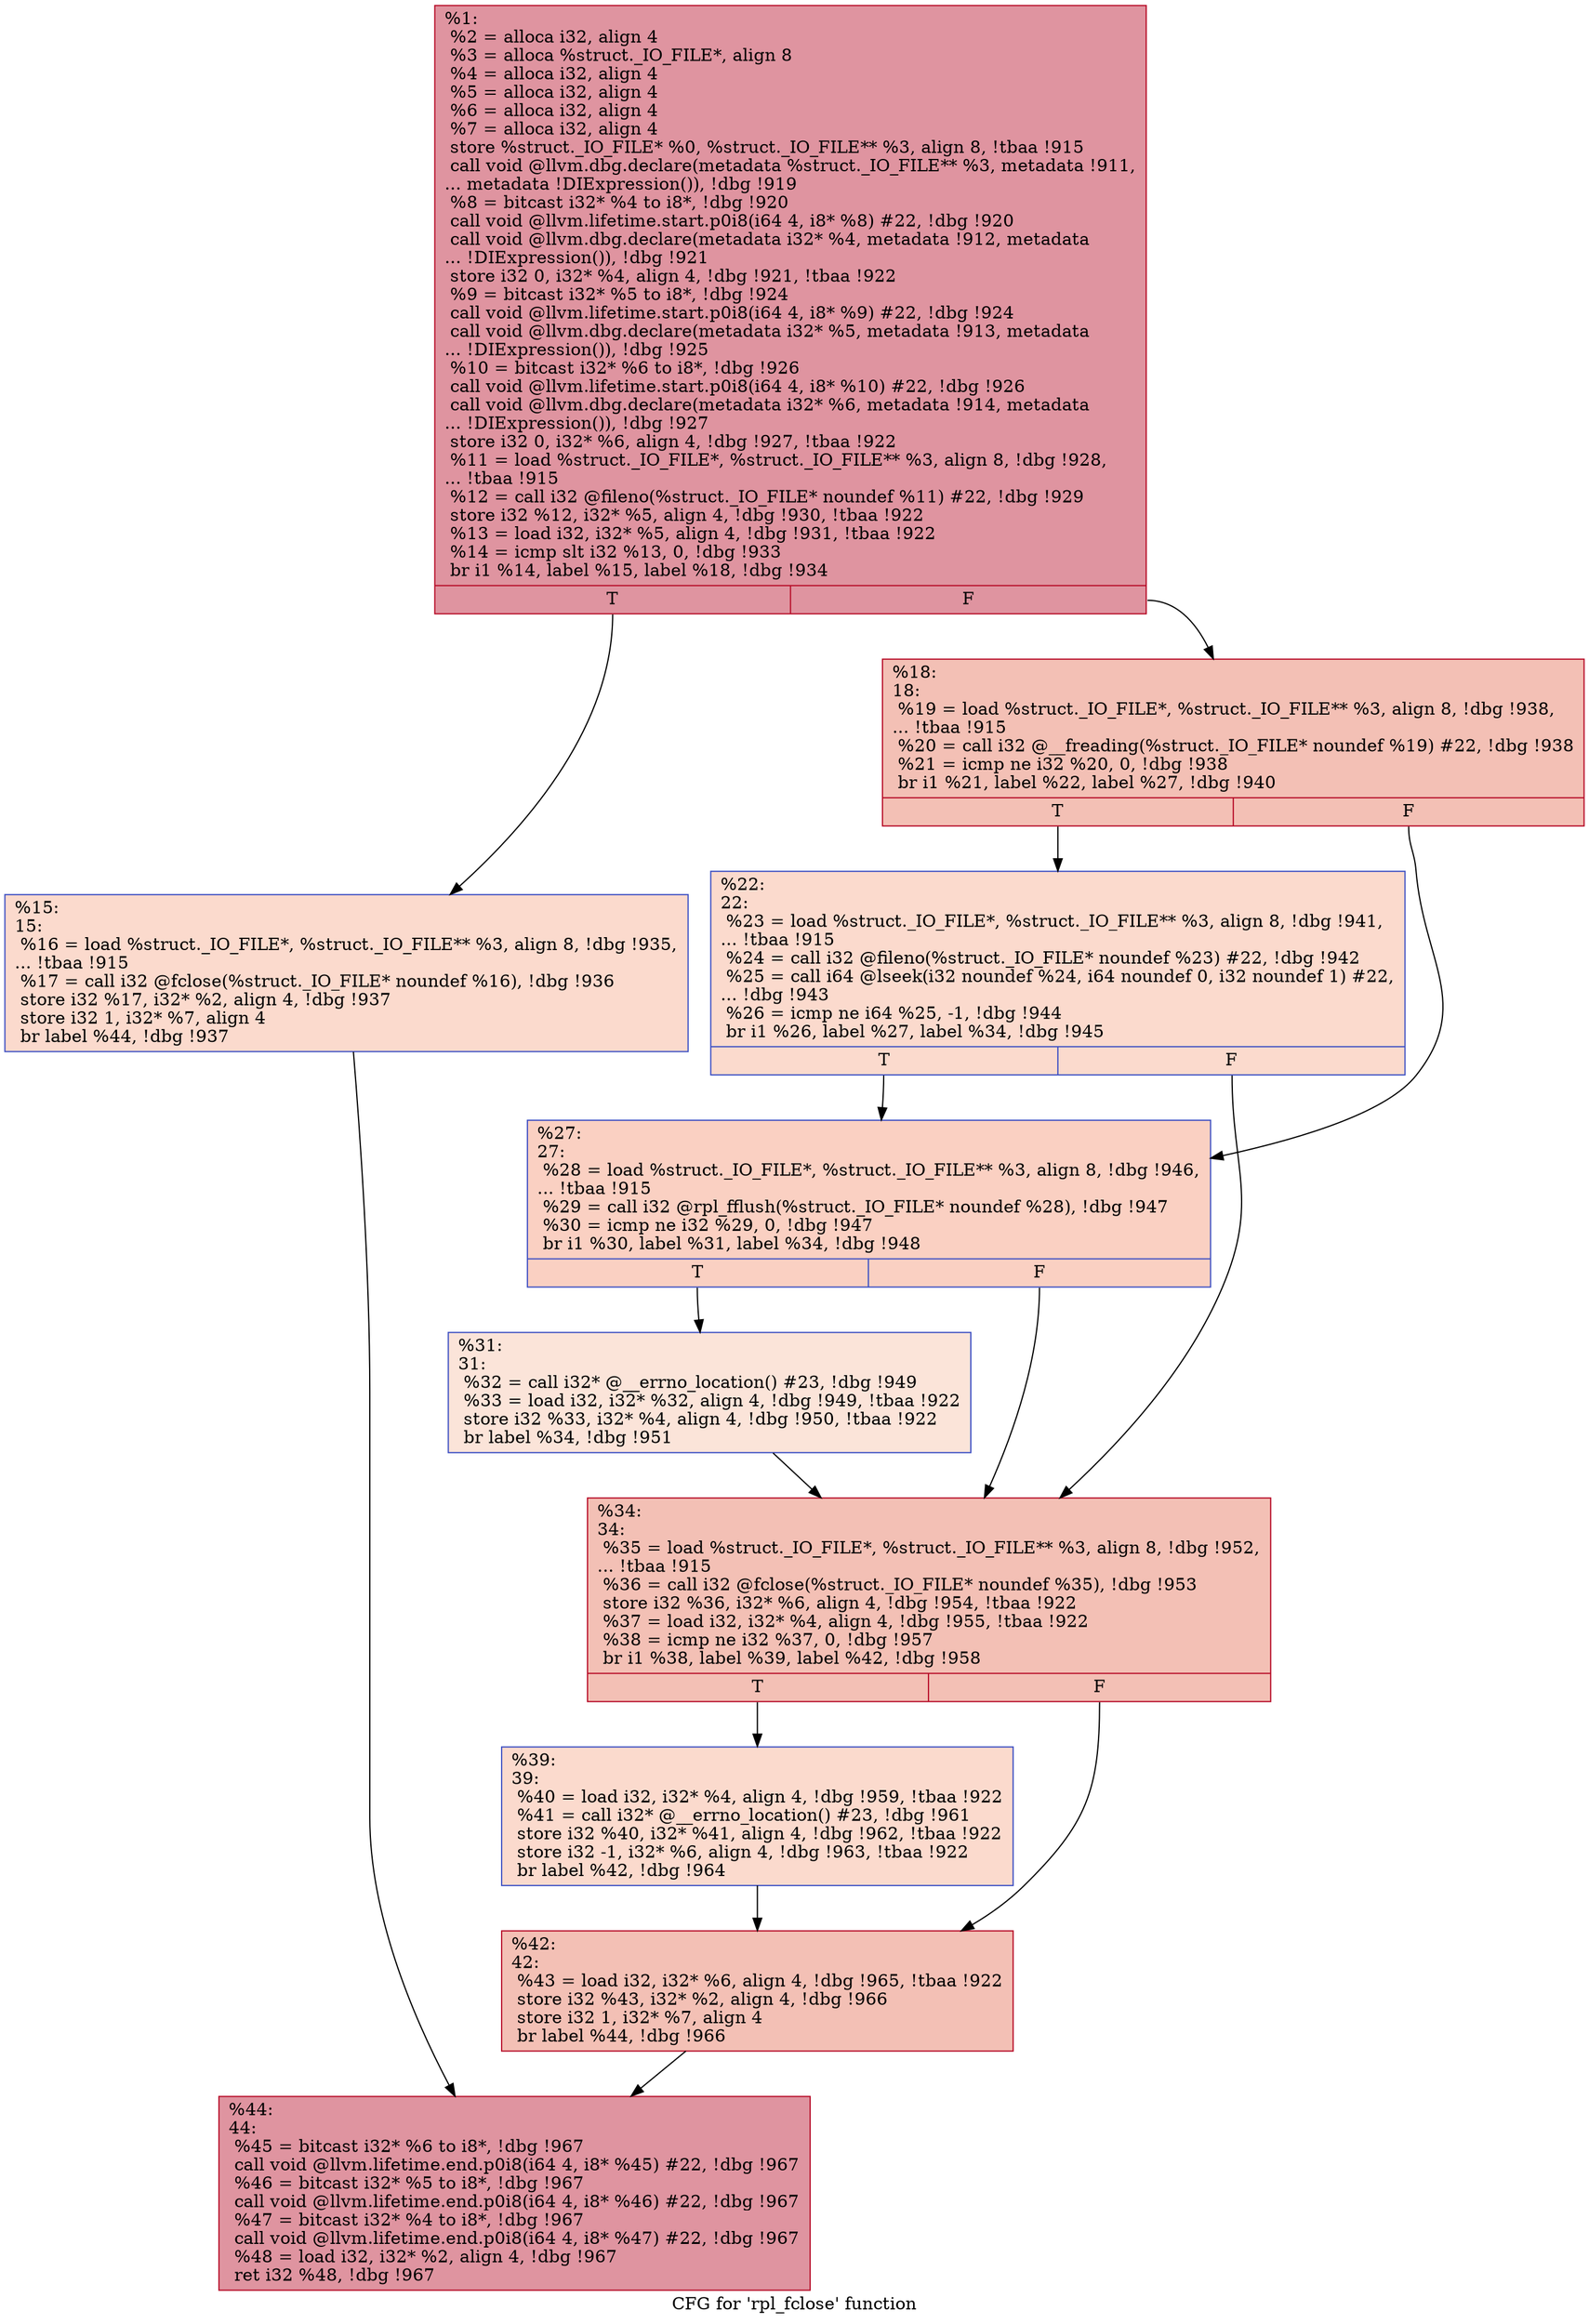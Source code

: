 digraph "CFG for 'rpl_fclose' function" {
	label="CFG for 'rpl_fclose' function";

	Node0x13c5360 [shape=record,color="#b70d28ff", style=filled, fillcolor="#b70d2870",label="{%1:\l  %2 = alloca i32, align 4\l  %3 = alloca %struct._IO_FILE*, align 8\l  %4 = alloca i32, align 4\l  %5 = alloca i32, align 4\l  %6 = alloca i32, align 4\l  %7 = alloca i32, align 4\l  store %struct._IO_FILE* %0, %struct._IO_FILE** %3, align 8, !tbaa !915\l  call void @llvm.dbg.declare(metadata %struct._IO_FILE** %3, metadata !911,\l... metadata !DIExpression()), !dbg !919\l  %8 = bitcast i32* %4 to i8*, !dbg !920\l  call void @llvm.lifetime.start.p0i8(i64 4, i8* %8) #22, !dbg !920\l  call void @llvm.dbg.declare(metadata i32* %4, metadata !912, metadata\l... !DIExpression()), !dbg !921\l  store i32 0, i32* %4, align 4, !dbg !921, !tbaa !922\l  %9 = bitcast i32* %5 to i8*, !dbg !924\l  call void @llvm.lifetime.start.p0i8(i64 4, i8* %9) #22, !dbg !924\l  call void @llvm.dbg.declare(metadata i32* %5, metadata !913, metadata\l... !DIExpression()), !dbg !925\l  %10 = bitcast i32* %6 to i8*, !dbg !926\l  call void @llvm.lifetime.start.p0i8(i64 4, i8* %10) #22, !dbg !926\l  call void @llvm.dbg.declare(metadata i32* %6, metadata !914, metadata\l... !DIExpression()), !dbg !927\l  store i32 0, i32* %6, align 4, !dbg !927, !tbaa !922\l  %11 = load %struct._IO_FILE*, %struct._IO_FILE** %3, align 8, !dbg !928,\l... !tbaa !915\l  %12 = call i32 @fileno(%struct._IO_FILE* noundef %11) #22, !dbg !929\l  store i32 %12, i32* %5, align 4, !dbg !930, !tbaa !922\l  %13 = load i32, i32* %5, align 4, !dbg !931, !tbaa !922\l  %14 = icmp slt i32 %13, 0, !dbg !933\l  br i1 %14, label %15, label %18, !dbg !934\l|{<s0>T|<s1>F}}"];
	Node0x13c5360:s0 -> Node0x13c5410;
	Node0x13c5360:s1 -> Node0x13c5460;
	Node0x13c5410 [shape=record,color="#3d50c3ff", style=filled, fillcolor="#f7ac8e70",label="{%15:\l15:                                               \l  %16 = load %struct._IO_FILE*, %struct._IO_FILE** %3, align 8, !dbg !935,\l... !tbaa !915\l  %17 = call i32 @fclose(%struct._IO_FILE* noundef %16), !dbg !936\l  store i32 %17, i32* %2, align 4, !dbg !937\l  store i32 1, i32* %7, align 4\l  br label %44, !dbg !937\l}"];
	Node0x13c5410 -> Node0x13c5690;
	Node0x13c5460 [shape=record,color="#b70d28ff", style=filled, fillcolor="#e5705870",label="{%18:\l18:                                               \l  %19 = load %struct._IO_FILE*, %struct._IO_FILE** %3, align 8, !dbg !938,\l... !tbaa !915\l  %20 = call i32 @__freading(%struct._IO_FILE* noundef %19) #22, !dbg !938\l  %21 = icmp ne i32 %20, 0, !dbg !938\l  br i1 %21, label %22, label %27, !dbg !940\l|{<s0>T|<s1>F}}"];
	Node0x13c5460:s0 -> Node0x13c54b0;
	Node0x13c5460:s1 -> Node0x13c5500;
	Node0x13c54b0 [shape=record,color="#3d50c3ff", style=filled, fillcolor="#f7ac8e70",label="{%22:\l22:                                               \l  %23 = load %struct._IO_FILE*, %struct._IO_FILE** %3, align 8, !dbg !941,\l... !tbaa !915\l  %24 = call i32 @fileno(%struct._IO_FILE* noundef %23) #22, !dbg !942\l  %25 = call i64 @lseek(i32 noundef %24, i64 noundef 0, i32 noundef 1) #22,\l... !dbg !943\l  %26 = icmp ne i64 %25, -1, !dbg !944\l  br i1 %26, label %27, label %34, !dbg !945\l|{<s0>T|<s1>F}}"];
	Node0x13c54b0:s0 -> Node0x13c5500;
	Node0x13c54b0:s1 -> Node0x13c55a0;
	Node0x13c5500 [shape=record,color="#3d50c3ff", style=filled, fillcolor="#f3947570",label="{%27:\l27:                                               \l  %28 = load %struct._IO_FILE*, %struct._IO_FILE** %3, align 8, !dbg !946,\l... !tbaa !915\l  %29 = call i32 @rpl_fflush(%struct._IO_FILE* noundef %28), !dbg !947\l  %30 = icmp ne i32 %29, 0, !dbg !947\l  br i1 %30, label %31, label %34, !dbg !948\l|{<s0>T|<s1>F}}"];
	Node0x13c5500:s0 -> Node0x13c5550;
	Node0x13c5500:s1 -> Node0x13c55a0;
	Node0x13c5550 [shape=record,color="#3d50c3ff", style=filled, fillcolor="#f5c1a970",label="{%31:\l31:                                               \l  %32 = call i32* @__errno_location() #23, !dbg !949\l  %33 = load i32, i32* %32, align 4, !dbg !949, !tbaa !922\l  store i32 %33, i32* %4, align 4, !dbg !950, !tbaa !922\l  br label %34, !dbg !951\l}"];
	Node0x13c5550 -> Node0x13c55a0;
	Node0x13c55a0 [shape=record,color="#b70d28ff", style=filled, fillcolor="#e5705870",label="{%34:\l34:                                               \l  %35 = load %struct._IO_FILE*, %struct._IO_FILE** %3, align 8, !dbg !952,\l... !tbaa !915\l  %36 = call i32 @fclose(%struct._IO_FILE* noundef %35), !dbg !953\l  store i32 %36, i32* %6, align 4, !dbg !954, !tbaa !922\l  %37 = load i32, i32* %4, align 4, !dbg !955, !tbaa !922\l  %38 = icmp ne i32 %37, 0, !dbg !957\l  br i1 %38, label %39, label %42, !dbg !958\l|{<s0>T|<s1>F}}"];
	Node0x13c55a0:s0 -> Node0x13c55f0;
	Node0x13c55a0:s1 -> Node0x13c5640;
	Node0x13c55f0 [shape=record,color="#3d50c3ff", style=filled, fillcolor="#f7ac8e70",label="{%39:\l39:                                               \l  %40 = load i32, i32* %4, align 4, !dbg !959, !tbaa !922\l  %41 = call i32* @__errno_location() #23, !dbg !961\l  store i32 %40, i32* %41, align 4, !dbg !962, !tbaa !922\l  store i32 -1, i32* %6, align 4, !dbg !963, !tbaa !922\l  br label %42, !dbg !964\l}"];
	Node0x13c55f0 -> Node0x13c5640;
	Node0x13c5640 [shape=record,color="#b70d28ff", style=filled, fillcolor="#e5705870",label="{%42:\l42:                                               \l  %43 = load i32, i32* %6, align 4, !dbg !965, !tbaa !922\l  store i32 %43, i32* %2, align 4, !dbg !966\l  store i32 1, i32* %7, align 4\l  br label %44, !dbg !966\l}"];
	Node0x13c5640 -> Node0x13c5690;
	Node0x13c5690 [shape=record,color="#b70d28ff", style=filled, fillcolor="#b70d2870",label="{%44:\l44:                                               \l  %45 = bitcast i32* %6 to i8*, !dbg !967\l  call void @llvm.lifetime.end.p0i8(i64 4, i8* %45) #22, !dbg !967\l  %46 = bitcast i32* %5 to i8*, !dbg !967\l  call void @llvm.lifetime.end.p0i8(i64 4, i8* %46) #22, !dbg !967\l  %47 = bitcast i32* %4 to i8*, !dbg !967\l  call void @llvm.lifetime.end.p0i8(i64 4, i8* %47) #22, !dbg !967\l  %48 = load i32, i32* %2, align 4, !dbg !967\l  ret i32 %48, !dbg !967\l}"];
}
